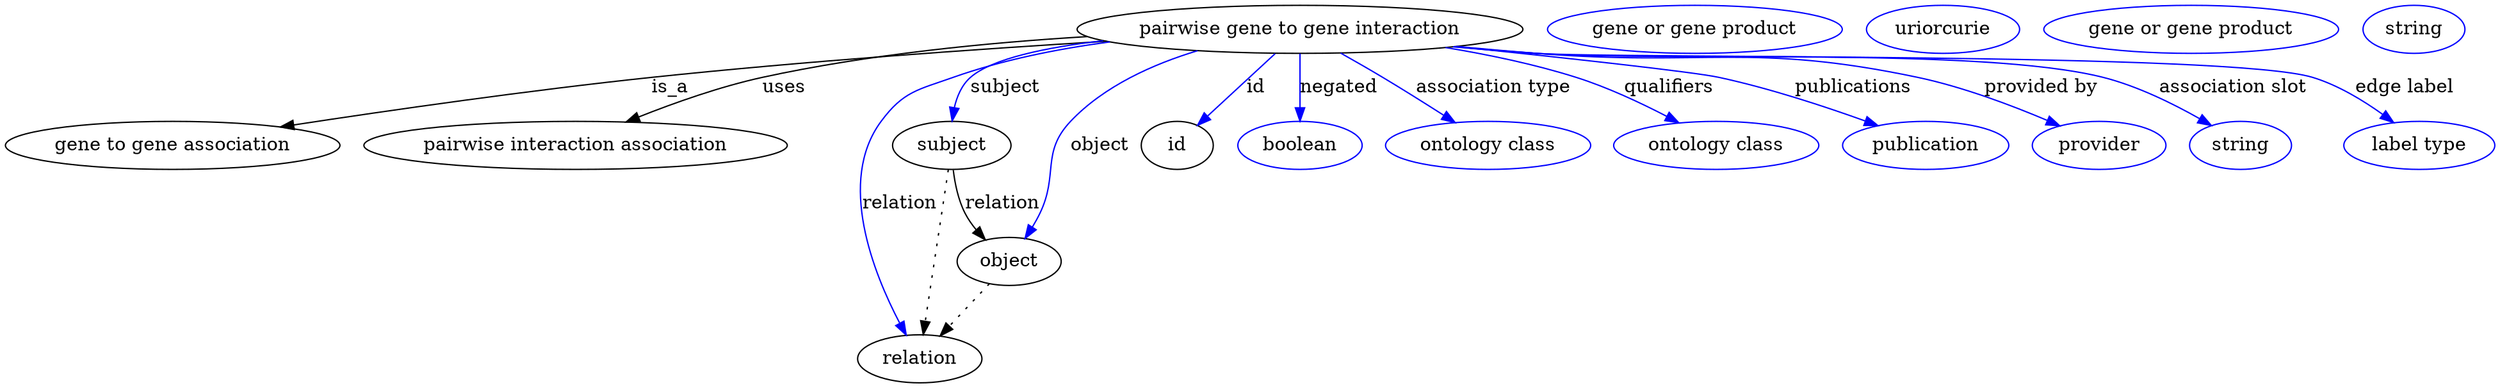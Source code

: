 digraph {
	graph [bb="0,0,1531.3,283"];
	node [label="\N"];
	"pairwise gene to gene interaction"	 [height=0.5,
		label="pairwise gene to gene interaction",
		pos="792.84,265",
		width=3.5566];
	"gene to gene association"	 [height=0.5,
		pos="96.841,178",
		width=2.69];
	"pairwise gene to gene interaction" -> "gene to gene association"	 [label=is_a,
		lp="389.84,221.5",
		pos="e,161.54,191.45 675.64,257.7 592.57,251.82 478.6,242.33 378.84,229 308.13,219.55 228.16,204.69 171.49,193.44"];
	"pairwise interaction association"	 [height=0.5,
		pos="333.84,178",
		width=3.3941];
	"pairwise gene to gene interaction" -> "pairwise interaction association"	 [label=uses,
		lp="457.84,221.5",
		pos="e,365.16,195.59 677.6,257.06 593.91,250.53 488.22,240.51 445.84,229 421.17,222.3 395.09,210.71 374.31,200.28"];
	subject	 [height=0.5,
		pos="558.84,178",
		width=0.99297];
	"pairwise gene to gene interaction" -> subject	 [color=blue,
		label=subject,
		lp="597.34,221.5",
		pos="e,561.02,196.22 680.22,256.38 637,250.99 594.11,242.43 577.84,229 570.82,223.21 566.4,214.55 563.6,206.01",
		style=solid];
	relation	 [height=0.5,
		pos="540.84,18",
		width=1.0471];
	"pairwise gene to gene interaction" -> relation	 [color=blue,
		label=relation,
		lp="522.84,134.5",
		pos="e,531.16,35.423 693.35,253.59 642.88,246.95 587.39,238.12 563.84,229 539.01,219.38 527.74,218.71 513.84,196 484.87,148.64 509.1,\
81.307 526.65,44.518",
		style=solid];
	object	 [height=0.5,
		pos="600.84,91",
		width=0.9027];
	"pairwise gene to gene interaction" -> object	 [color=blue,
		label=object,
		lp="656.84,178",
		pos="e,609,108.44 729.02,249.24 698.36,238.74 663.27,221.95 639.84,196 618.18,172.01 628.53,157.14 616.84,127 615.65,123.94 614.35,120.76 \
613.01,117.62",
		style=solid];
	id	 [height=0.5,
		pos="709.84,178",
		width=0.75];
	"pairwise gene to gene interaction" -> id	 [color=blue,
		label=id,
		lp="762.34,221.5",
		pos="e,724.52,193.39 775.64,246.97 762.9,233.62 745.45,215.32 731.71,200.93",
		style=solid];
	negated	 [color=blue,
		height=0.5,
		label=boolean,
		pos="792.84,178",
		width=1.0652];
	"pairwise gene to gene interaction" -> negated	 [color=blue,
		label=negated,
		lp="814.34,221.5",
		pos="e,792.84,196 792.84,246.97 792.84,235.19 792.84,219.56 792.84,206.16",
		style=solid];
	"association type"	 [color=blue,
		height=0.5,
		label="ontology class",
		pos="910.84,178",
		width=1.7151];
	"pairwise gene to gene interaction" -> "association type"	 [color=blue,
		label="association type",
		lp="903.84,221.5",
		pos="e,887.91,194.91 817.01,247.18 835.18,233.79 860.22,215.32 879.86,200.84",
		style=solid];
	qualifiers	 [color=blue,
		height=0.5,
		label="ontology class",
		pos="1051.8,178",
		width=1.7151];
	"pairwise gene to gene interaction" -> qualifiers	 [color=blue,
		label=qualifiers,
		lp="1012.8,221.5",
		pos="e,1024.7,194.21 873.22,250.87 898.74,245.31 926.82,238.05 951.84,229 973.79,221.06 997.09,209.39 1015.7,199.21",
		style=solid];
	publications	 [color=blue,
		height=0.5,
		label=publication,
		pos="1181.8,178",
		width=1.3902];
	"pairwise gene to gene interaction" -> publications	 [color=blue,
		label=publications,
		lp="1123.3,221.5",
		pos="e,1149.9,191.91 885.74,252.58 950.35,243.77 1027.5,232.86 1042.8,229 1076.4,220.54 1113,206.89 1140.3,195.84",
		style=solid];
	"provided by"	 [color=blue,
		height=0.5,
		label=provider,
		pos="1289.8,178",
		width=1.1193];
	"pairwise gene to gene interaction" -> "provided by"	 [color=blue,
		label="provided by",
		lp="1241.8,221.5",
		pos="e,1262.4,191.63 884.14,252.32 899.39,250.4 915.05,248.55 929.84,247 1032.3,236.29 1060.5,252.19 1160.8,229 1193.1,221.55 1227.9,\
207.4 1253.2,195.89",
		style=solid];
	"association slot"	 [color=blue,
		height=0.5,
		label=string,
		pos="1378.8,178",
		width=0.84854];
	"pairwise gene to gene interaction" -> "association slot"	 [color=blue,
		label="association slot",
		lp="1358.8,221.5",
		pos="e,1358.4,191.67 883,252.12 898.6,250.19 914.67,248.39 929.84,247 1007.2,239.94 1203.8,249.08 1278.8,229 1304.2,222.21 1330.5,208.45 \
1349.8,196.93",
		style=solid];
	"edge label"	 [color=blue,
		height=0.5,
		label="label type",
		pos="1485.8,178",
		width=1.2638];
	"pairwise gene to gene interaction" -> "edge label"	 [color=blue,
		label="edge label",
		lp="1462.8,221.5",
		pos="e,1466.3,194.43 882.25,252.04 898.08,250.09 914.42,248.3 929.84,247 1035.1,238.11 1303.9,260.21 1404.8,229 1424.1,223.05 1443.3,\
211.3 1458.1,200.58",
		style=solid];
	subject -> relation	 [pos="e,542.89,36.223 556.81,159.96 553.71,132.35 547.75,79.375 544.05,46.525",
		style=dotted];
	subject -> object	 [label=relation,
		lp="595.84,134.5",
		pos="e,587.22,107.49 562.97,159.99 565.64,149.97 569.6,137.45 574.84,127 576.75,123.2 579.04,119.37 581.46,115.69"];
	"gene to gene association_subject"	 [color=blue,
		height=0.5,
		label="gene or gene product",
		pos="1023.8,265",
		width=2.3651];
	"pairwise gene to gene interaction_relation"	 [color=blue,
		height=0.5,
		label=uriorcurie,
		pos="1172.8,265",
		width=1.2638];
	object -> relation	 [pos="e,554.82,35.006 587.23,74.435 579.59,65.141 569.9,53.359 561.36,42.968",
		style=dotted];
	"gene to gene association_object"	 [color=blue,
		height=0.5,
		label="gene or gene product",
		pos="1321.8,265",
		width=2.3651];
	association_id	 [color=blue,
		height=0.5,
		label=string,
		pos="1455.8,265",
		width=0.84854];
}

